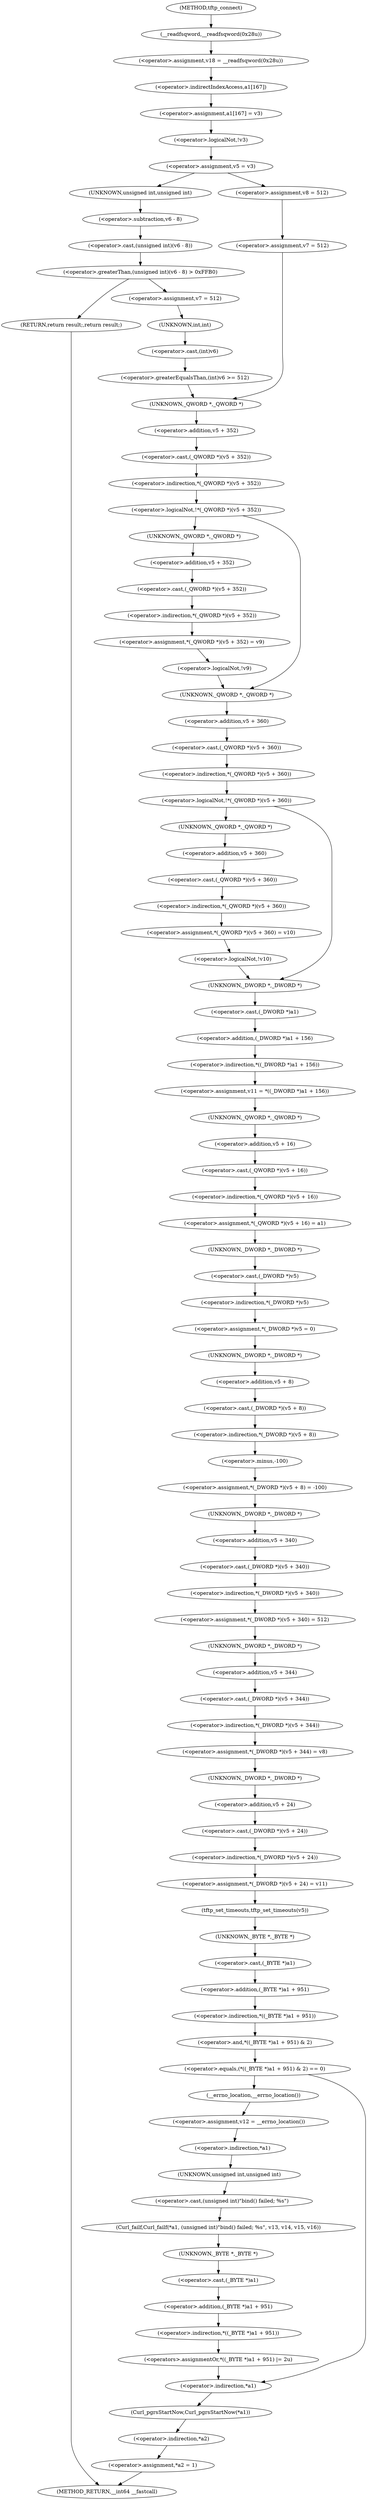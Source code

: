 digraph tftp_connect {  
"1000137" [label = "(<operator>.assignment,v18 = __readfsqword(0x28u))" ]
"1000139" [label = "(__readfsqword,__readfsqword(0x28u))" ]
"1000141" [label = "(<operator>.assignment,a1[167] = v3)" ]
"1000142" [label = "(<operator>.indirectIndexAccess,a1[167])" ]
"1000147" [label = "(<operator>.logicalNot,!v3)" ]
"1000150" [label = "(<operator>.assignment,v5 = v3)" ]
"1000158" [label = "(<operator>.greaterThan,(unsigned int)(v6 - 8) > 0xFFB0)" ]
"1000159" [label = "(<operator>.cast,(unsigned int)(v6 - 8))" ]
"1000160" [label = "(UNKNOWN,unsigned int,unsigned int)" ]
"1000161" [label = "(<operator>.subtraction,v6 - 8)" ]
"1000165" [label = "(RETURN,return result;,return result;)" ]
"1000167" [label = "(<operator>.assignment,v7 = 512)" ]
"1000171" [label = "(<operator>.greaterEqualsThan,(int)v6 >= 512)" ]
"1000172" [label = "(<operator>.cast,(int)v6)" ]
"1000173" [label = "(UNKNOWN,int,int)" ]
"1000178" [label = "(<operator>.assignment,v8 = 512)" ]
"1000181" [label = "(<operator>.assignment,v7 = 512)" ]
"1000185" [label = "(<operator>.logicalNot,!*(_QWORD *)(v5 + 352))" ]
"1000186" [label = "(<operator>.indirection,*(_QWORD *)(v5 + 352))" ]
"1000187" [label = "(<operator>.cast,(_QWORD *)(v5 + 352))" ]
"1000188" [label = "(UNKNOWN,_QWORD *,_QWORD *)" ]
"1000189" [label = "(<operator>.addition,v5 + 352)" ]
"1000193" [label = "(<operator>.assignment,*(_QWORD *)(v5 + 352) = v9)" ]
"1000194" [label = "(<operator>.indirection,*(_QWORD *)(v5 + 352))" ]
"1000195" [label = "(<operator>.cast,(_QWORD *)(v5 + 352))" ]
"1000196" [label = "(UNKNOWN,_QWORD *,_QWORD *)" ]
"1000197" [label = "(<operator>.addition,v5 + 352)" ]
"1000202" [label = "(<operator>.logicalNot,!v9)" ]
"1000206" [label = "(<operator>.logicalNot,!*(_QWORD *)(v5 + 360))" ]
"1000207" [label = "(<operator>.indirection,*(_QWORD *)(v5 + 360))" ]
"1000208" [label = "(<operator>.cast,(_QWORD *)(v5 + 360))" ]
"1000209" [label = "(UNKNOWN,_QWORD *,_QWORD *)" ]
"1000210" [label = "(<operator>.addition,v5 + 360)" ]
"1000214" [label = "(<operator>.assignment,*(_QWORD *)(v5 + 360) = v10)" ]
"1000215" [label = "(<operator>.indirection,*(_QWORD *)(v5 + 360))" ]
"1000216" [label = "(<operator>.cast,(_QWORD *)(v5 + 360))" ]
"1000217" [label = "(UNKNOWN,_QWORD *,_QWORD *)" ]
"1000218" [label = "(<operator>.addition,v5 + 360)" ]
"1000223" [label = "(<operator>.logicalNot,!v10)" ]
"1000226" [label = "(<operator>.assignment,v11 = *((_DWORD *)a1 + 156))" ]
"1000228" [label = "(<operator>.indirection,*((_DWORD *)a1 + 156))" ]
"1000229" [label = "(<operator>.addition,(_DWORD *)a1 + 156)" ]
"1000230" [label = "(<operator>.cast,(_DWORD *)a1)" ]
"1000231" [label = "(UNKNOWN,_DWORD *,_DWORD *)" ]
"1000234" [label = "(<operator>.assignment,*(_QWORD *)(v5 + 16) = a1)" ]
"1000235" [label = "(<operator>.indirection,*(_QWORD *)(v5 + 16))" ]
"1000236" [label = "(<operator>.cast,(_QWORD *)(v5 + 16))" ]
"1000237" [label = "(UNKNOWN,_QWORD *,_QWORD *)" ]
"1000238" [label = "(<operator>.addition,v5 + 16)" ]
"1000242" [label = "(<operator>.assignment,*(_DWORD *)v5 = 0)" ]
"1000243" [label = "(<operator>.indirection,*(_DWORD *)v5)" ]
"1000244" [label = "(<operator>.cast,(_DWORD *)v5)" ]
"1000245" [label = "(UNKNOWN,_DWORD *,_DWORD *)" ]
"1000248" [label = "(<operator>.assignment,*(_DWORD *)(v5 + 8) = -100)" ]
"1000249" [label = "(<operator>.indirection,*(_DWORD *)(v5 + 8))" ]
"1000250" [label = "(<operator>.cast,(_DWORD *)(v5 + 8))" ]
"1000251" [label = "(UNKNOWN,_DWORD *,_DWORD *)" ]
"1000252" [label = "(<operator>.addition,v5 + 8)" ]
"1000255" [label = "(<operator>.minus,-100)" ]
"1000257" [label = "(<operator>.assignment,*(_DWORD *)(v5 + 340) = 512)" ]
"1000258" [label = "(<operator>.indirection,*(_DWORD *)(v5 + 340))" ]
"1000259" [label = "(<operator>.cast,(_DWORD *)(v5 + 340))" ]
"1000260" [label = "(UNKNOWN,_DWORD *,_DWORD *)" ]
"1000261" [label = "(<operator>.addition,v5 + 340)" ]
"1000265" [label = "(<operator>.assignment,*(_DWORD *)(v5 + 344) = v8)" ]
"1000266" [label = "(<operator>.indirection,*(_DWORD *)(v5 + 344))" ]
"1000267" [label = "(<operator>.cast,(_DWORD *)(v5 + 344))" ]
"1000268" [label = "(UNKNOWN,_DWORD *,_DWORD *)" ]
"1000269" [label = "(<operator>.addition,v5 + 344)" ]
"1000273" [label = "(<operator>.assignment,*(_DWORD *)(v5 + 24) = v11)" ]
"1000274" [label = "(<operator>.indirection,*(_DWORD *)(v5 + 24))" ]
"1000275" [label = "(<operator>.cast,(_DWORD *)(v5 + 24))" ]
"1000276" [label = "(UNKNOWN,_DWORD *,_DWORD *)" ]
"1000277" [label = "(<operator>.addition,v5 + 24)" ]
"1000281" [label = "(tftp_set_timeouts,tftp_set_timeouts(v5))" ]
"1000284" [label = "(<operator>.equals,(*((_BYTE *)a1 + 951) & 2) == 0)" ]
"1000285" [label = "(<operator>.and,*((_BYTE *)a1 + 951) & 2)" ]
"1000286" [label = "(<operator>.indirection,*((_BYTE *)a1 + 951))" ]
"1000287" [label = "(<operator>.addition,(_BYTE *)a1 + 951)" ]
"1000288" [label = "(<operator>.cast,(_BYTE *)a1)" ]
"1000289" [label = "(UNKNOWN,_BYTE *,_BYTE *)" ]
"1000296" [label = "(<operator>.assignment,v12 = __errno_location())" ]
"1000298" [label = "(__errno_location,__errno_location())" ]
"1000299" [label = "(Curl_failf,Curl_failf(*a1, (unsigned int)\"bind() failed; %s\", v13, v14, v15, v16))" ]
"1000300" [label = "(<operator>.indirection,*a1)" ]
"1000302" [label = "(<operator>.cast,(unsigned int)\"bind() failed; %s\")" ]
"1000303" [label = "(UNKNOWN,unsigned int,unsigned int)" ]
"1000310" [label = "(<operators>.assignmentOr,*((_BYTE *)a1 + 951) |= 2u)" ]
"1000311" [label = "(<operator>.indirection,*((_BYTE *)a1 + 951))" ]
"1000312" [label = "(<operator>.addition,(_BYTE *)a1 + 951)" ]
"1000313" [label = "(<operator>.cast,(_BYTE *)a1)" ]
"1000314" [label = "(UNKNOWN,_BYTE *,_BYTE *)" ]
"1000318" [label = "(Curl_pgrsStartNow,Curl_pgrsStartNow(*a1))" ]
"1000319" [label = "(<operator>.indirection,*a1)" ]
"1000321" [label = "(<operator>.assignment,*a2 = 1)" ]
"1000322" [label = "(<operator>.indirection,*a2)" ]
"1000117" [label = "(METHOD,tftp_connect)" ]
"1000326" [label = "(METHOD_RETURN,__int64 __fastcall)" ]
  "1000137" -> "1000142" 
  "1000139" -> "1000137" 
  "1000141" -> "1000147" 
  "1000142" -> "1000141" 
  "1000147" -> "1000150" 
  "1000150" -> "1000160" 
  "1000150" -> "1000178" 
  "1000158" -> "1000165" 
  "1000158" -> "1000167" 
  "1000159" -> "1000158" 
  "1000160" -> "1000161" 
  "1000161" -> "1000159" 
  "1000165" -> "1000326" 
  "1000167" -> "1000173" 
  "1000171" -> "1000188" 
  "1000172" -> "1000171" 
  "1000173" -> "1000172" 
  "1000178" -> "1000181" 
  "1000181" -> "1000188" 
  "1000185" -> "1000196" 
  "1000185" -> "1000209" 
  "1000186" -> "1000185" 
  "1000187" -> "1000186" 
  "1000188" -> "1000189" 
  "1000189" -> "1000187" 
  "1000193" -> "1000202" 
  "1000194" -> "1000193" 
  "1000195" -> "1000194" 
  "1000196" -> "1000197" 
  "1000197" -> "1000195" 
  "1000202" -> "1000209" 
  "1000206" -> "1000217" 
  "1000206" -> "1000231" 
  "1000207" -> "1000206" 
  "1000208" -> "1000207" 
  "1000209" -> "1000210" 
  "1000210" -> "1000208" 
  "1000214" -> "1000223" 
  "1000215" -> "1000214" 
  "1000216" -> "1000215" 
  "1000217" -> "1000218" 
  "1000218" -> "1000216" 
  "1000223" -> "1000231" 
  "1000226" -> "1000237" 
  "1000228" -> "1000226" 
  "1000229" -> "1000228" 
  "1000230" -> "1000229" 
  "1000231" -> "1000230" 
  "1000234" -> "1000245" 
  "1000235" -> "1000234" 
  "1000236" -> "1000235" 
  "1000237" -> "1000238" 
  "1000238" -> "1000236" 
  "1000242" -> "1000251" 
  "1000243" -> "1000242" 
  "1000244" -> "1000243" 
  "1000245" -> "1000244" 
  "1000248" -> "1000260" 
  "1000249" -> "1000255" 
  "1000250" -> "1000249" 
  "1000251" -> "1000252" 
  "1000252" -> "1000250" 
  "1000255" -> "1000248" 
  "1000257" -> "1000268" 
  "1000258" -> "1000257" 
  "1000259" -> "1000258" 
  "1000260" -> "1000261" 
  "1000261" -> "1000259" 
  "1000265" -> "1000276" 
  "1000266" -> "1000265" 
  "1000267" -> "1000266" 
  "1000268" -> "1000269" 
  "1000269" -> "1000267" 
  "1000273" -> "1000281" 
  "1000274" -> "1000273" 
  "1000275" -> "1000274" 
  "1000276" -> "1000277" 
  "1000277" -> "1000275" 
  "1000281" -> "1000289" 
  "1000284" -> "1000298" 
  "1000284" -> "1000319" 
  "1000285" -> "1000284" 
  "1000286" -> "1000285" 
  "1000287" -> "1000286" 
  "1000288" -> "1000287" 
  "1000289" -> "1000288" 
  "1000296" -> "1000300" 
  "1000298" -> "1000296" 
  "1000299" -> "1000314" 
  "1000300" -> "1000303" 
  "1000302" -> "1000299" 
  "1000303" -> "1000302" 
  "1000310" -> "1000319" 
  "1000311" -> "1000310" 
  "1000312" -> "1000311" 
  "1000313" -> "1000312" 
  "1000314" -> "1000313" 
  "1000318" -> "1000322" 
  "1000319" -> "1000318" 
  "1000321" -> "1000326" 
  "1000322" -> "1000321" 
  "1000117" -> "1000139" 
}
